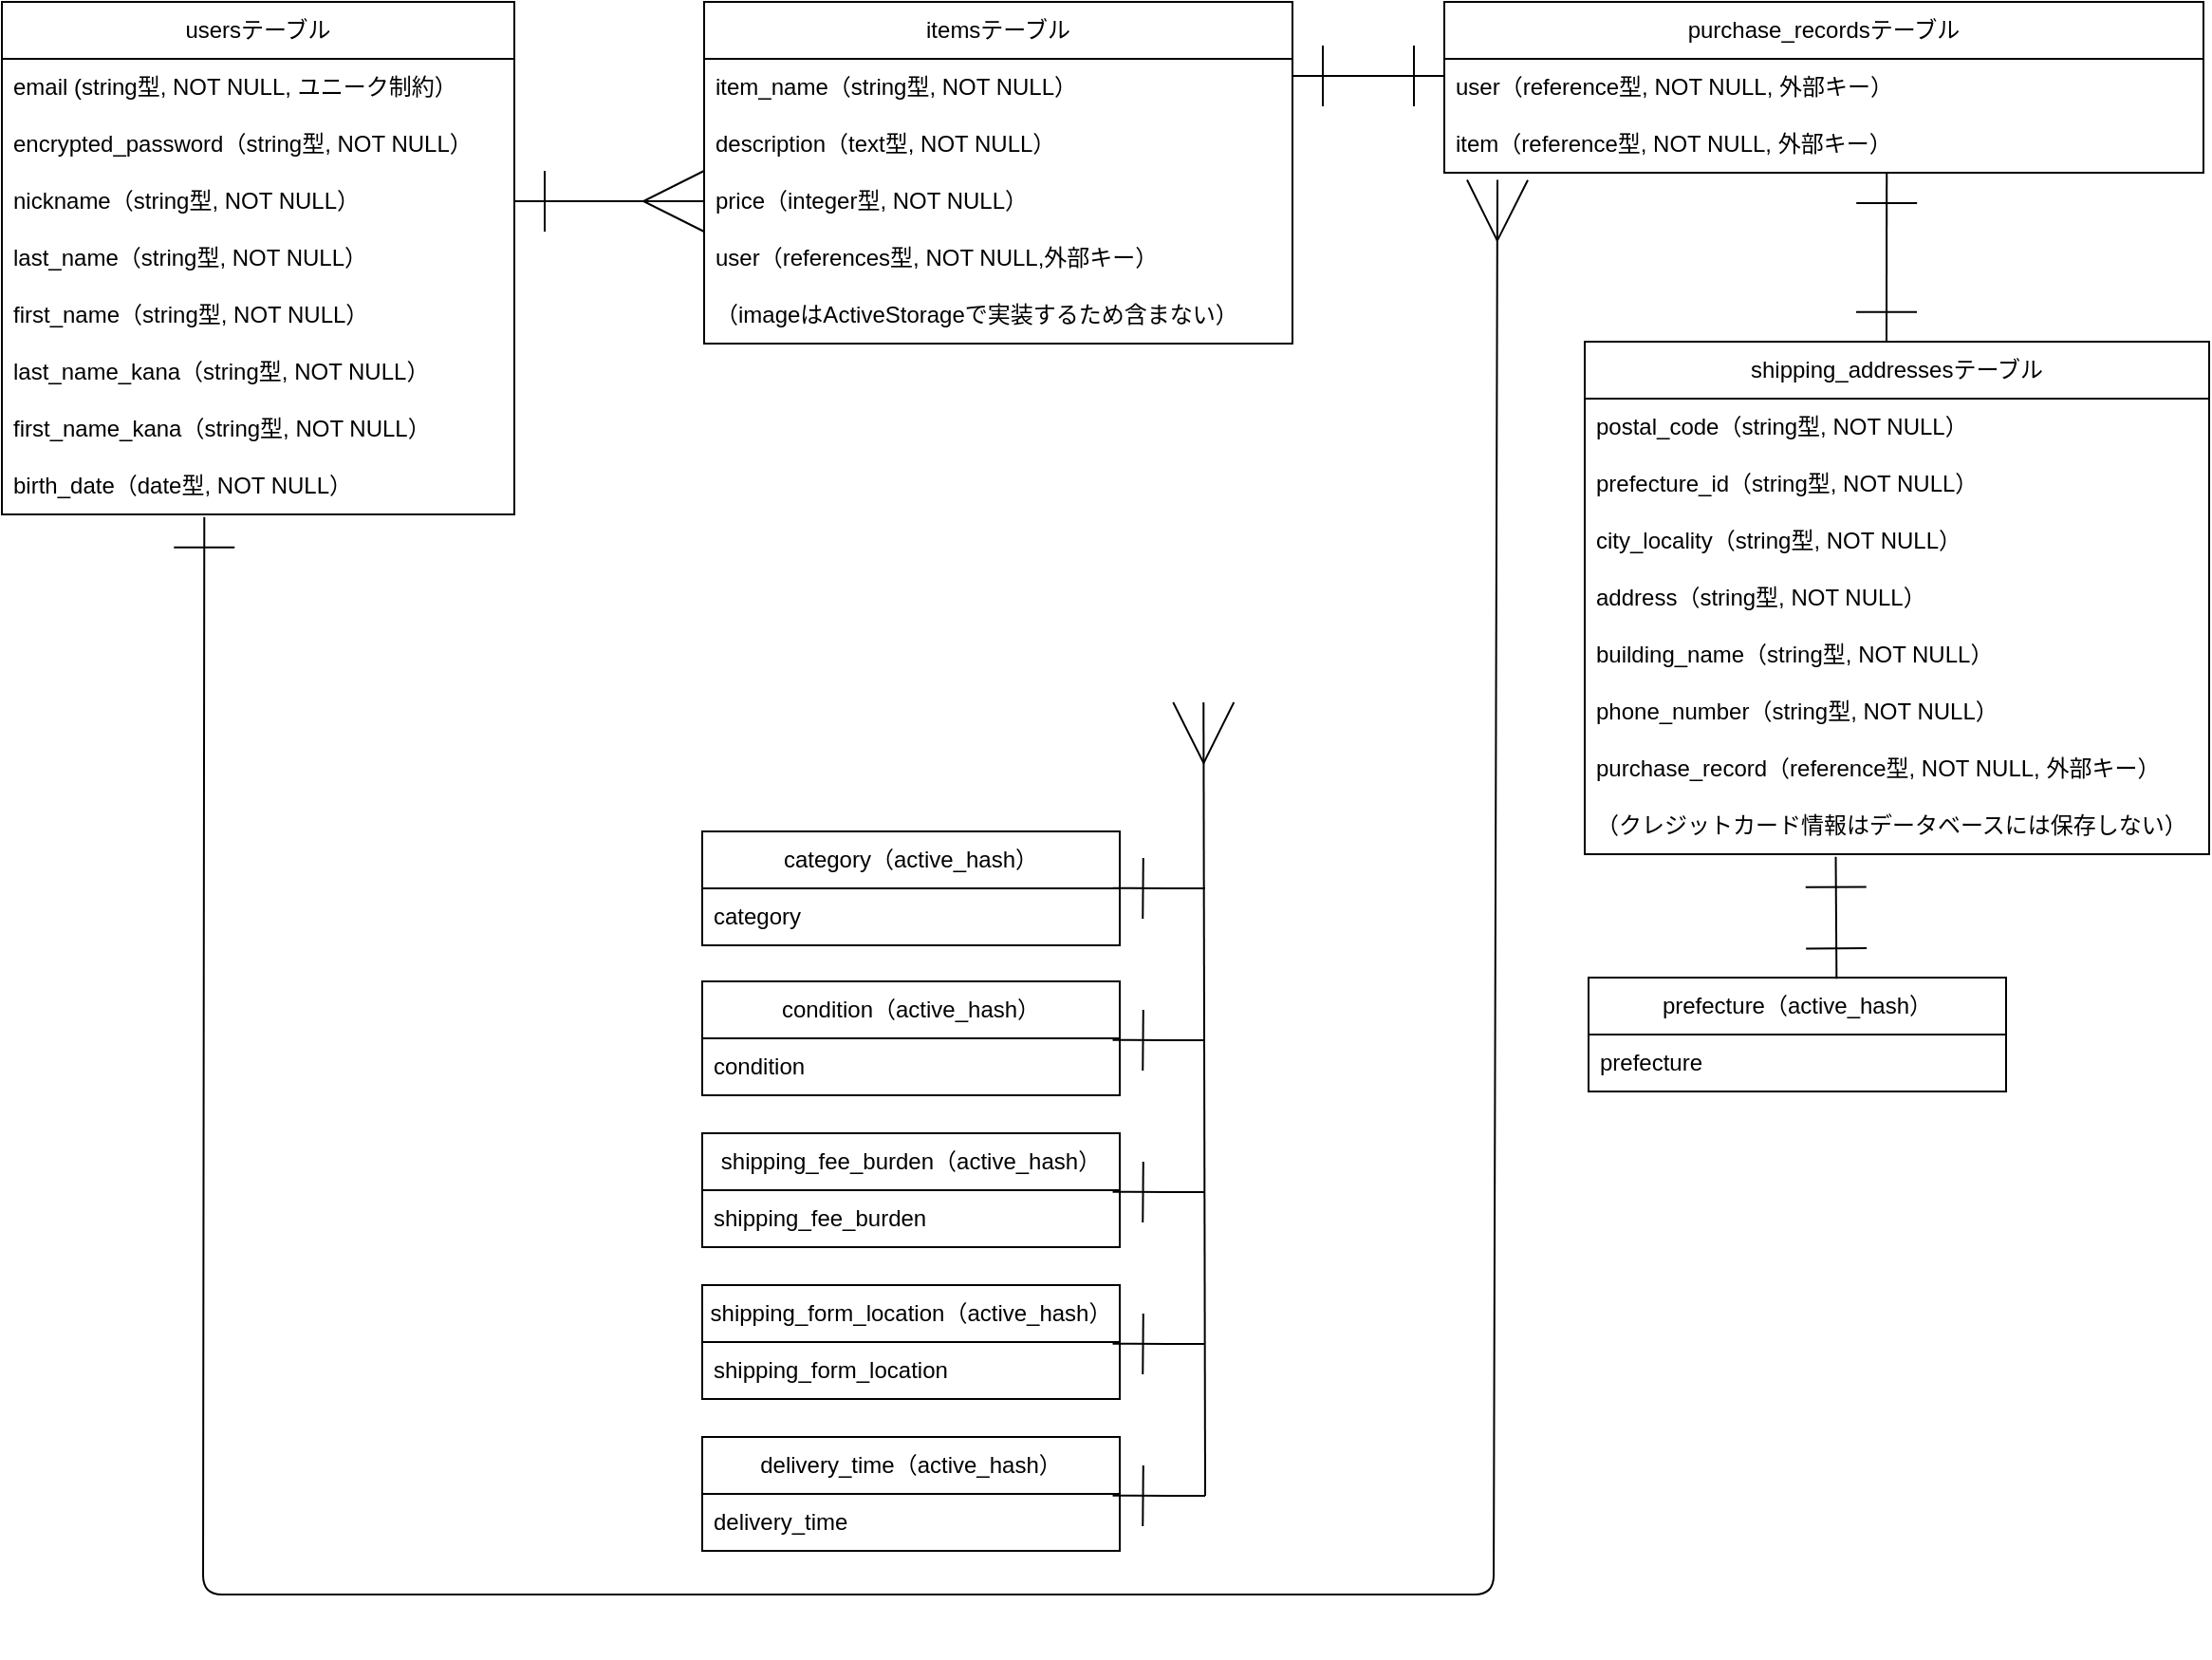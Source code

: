 <mxfile>
    <diagram id="N9aU6qXwZqrzRlCefQvG" name="ページ1">
        <mxGraphModel dx="1206" dy="831" grid="1" gridSize="10" guides="1" tooltips="1" connect="1" arrows="1" fold="1" page="1" pageScale="1" pageWidth="827" pageHeight="1169" math="0" shadow="0">
            <root>
                <mxCell id="0"/>
                <mxCell id="1" parent="0"/>
                <mxCell id="2" value="usersテーブル" style="swimlane;fontStyle=0;childLayout=stackLayout;horizontal=1;startSize=30;horizontalStack=0;resizeParent=1;resizeParentMax=0;resizeLast=0;collapsible=1;marginBottom=0;whiteSpace=wrap;html=1;" parent="1" vertex="1">
                    <mxGeometry x="40" y="41" width="270" height="270" as="geometry"/>
                </mxCell>
                <mxCell id="3" value="email (string型, NOT NULL, ユニーク制約）" style="text;strokeColor=none;fillColor=none;align=left;verticalAlign=middle;spacingLeft=4;spacingRight=4;overflow=hidden;points=[[0,0.5],[1,0.5]];portConstraint=eastwest;rotatable=0;whiteSpace=wrap;html=1;" parent="2" vertex="1">
                    <mxGeometry y="30" width="270" height="30" as="geometry"/>
                </mxCell>
                <mxCell id="4" value="encrypted_password（string型, NOT NULL）" style="text;strokeColor=none;fillColor=none;align=left;verticalAlign=middle;spacingLeft=4;spacingRight=4;overflow=hidden;points=[[0,0.5],[1,0.5]];portConstraint=eastwest;rotatable=0;whiteSpace=wrap;html=1;" parent="2" vertex="1">
                    <mxGeometry y="60" width="270" height="30" as="geometry"/>
                </mxCell>
                <mxCell id="9" value="nickname（string型, NOT NULL）" style="text;strokeColor=none;fillColor=none;align=left;verticalAlign=middle;spacingLeft=4;spacingRight=4;overflow=hidden;points=[[0,0.5],[1,0.5]];portConstraint=eastwest;rotatable=0;whiteSpace=wrap;html=1;" parent="2" vertex="1">
                    <mxGeometry y="90" width="270" height="30" as="geometry"/>
                </mxCell>
                <mxCell id="5" value="last_name（string型, NOT NULL）" style="text;strokeColor=none;fillColor=none;align=left;verticalAlign=middle;spacingLeft=4;spacingRight=4;overflow=hidden;points=[[0,0.5],[1,0.5]];portConstraint=eastwest;rotatable=0;whiteSpace=wrap;html=1;" parent="2" vertex="1">
                    <mxGeometry y="120" width="270" height="30" as="geometry"/>
                </mxCell>
                <mxCell id="28" value="first_name（string型, NOT NULL）" style="text;strokeColor=none;fillColor=none;align=left;verticalAlign=middle;spacingLeft=4;spacingRight=4;overflow=hidden;points=[[0,0.5],[1,0.5]];portConstraint=eastwest;rotatable=0;whiteSpace=wrap;html=1;" parent="2" vertex="1">
                    <mxGeometry y="150" width="270" height="30" as="geometry"/>
                </mxCell>
                <mxCell id="30" value="last_name_kana（string型, NOT NULL）" style="text;strokeColor=none;fillColor=none;align=left;verticalAlign=middle;spacingLeft=4;spacingRight=4;overflow=hidden;points=[[0,0.5],[1,0.5]];portConstraint=eastwest;rotatable=0;whiteSpace=wrap;html=1;" parent="2" vertex="1">
                    <mxGeometry y="180" width="270" height="30" as="geometry"/>
                </mxCell>
                <mxCell id="32" value="first_name_kana（string型, NOT NULL）" style="text;strokeColor=none;fillColor=none;align=left;verticalAlign=middle;spacingLeft=4;spacingRight=4;overflow=hidden;points=[[0,0.5],[1,0.5]];portConstraint=eastwest;rotatable=0;whiteSpace=wrap;html=1;" parent="2" vertex="1">
                    <mxGeometry y="210" width="270" height="30" as="geometry"/>
                </mxCell>
                <mxCell id="29" value="birth_date（date型, NOT NULL）" style="text;strokeColor=none;fillColor=none;align=left;verticalAlign=middle;spacingLeft=4;spacingRight=4;overflow=hidden;points=[[0,0.5],[1,0.5]];portConstraint=eastwest;rotatable=0;whiteSpace=wrap;html=1;" parent="2" vertex="1">
                    <mxGeometry y="240" width="270" height="30" as="geometry"/>
                </mxCell>
                <mxCell id="10" value="itemsテーブル" style="swimlane;fontStyle=0;childLayout=stackLayout;horizontal=1;startSize=30;horizontalStack=0;resizeParent=1;resizeParentMax=0;resizeLast=0;collapsible=1;marginBottom=0;whiteSpace=wrap;html=1;" parent="1" vertex="1">
                    <mxGeometry x="410" y="41" width="310" height="180" as="geometry"/>
                </mxCell>
                <mxCell id="11" value="item_name（string型, NOT NULL）" style="text;strokeColor=none;fillColor=none;align=left;verticalAlign=middle;spacingLeft=4;spacingRight=4;overflow=hidden;points=[[0,0.5],[1,0.5]];portConstraint=eastwest;rotatable=0;whiteSpace=wrap;html=1;" parent="10" vertex="1">
                    <mxGeometry y="30" width="310" height="30" as="geometry"/>
                </mxCell>
                <mxCell id="12" value="description（text型, NOT NULL）" style="text;strokeColor=none;fillColor=none;align=left;verticalAlign=middle;spacingLeft=4;spacingRight=4;overflow=hidden;points=[[0,0.5],[1,0.5]];portConstraint=eastwest;rotatable=0;whiteSpace=wrap;html=1;" parent="10" vertex="1">
                    <mxGeometry y="60" width="310" height="30" as="geometry"/>
                </mxCell>
                <mxCell id="15" value="price（integer型, NOT NULL）" style="text;strokeColor=none;fillColor=none;align=left;verticalAlign=middle;spacingLeft=4;spacingRight=4;overflow=hidden;points=[[0,0.5],[1,0.5]];portConstraint=eastwest;rotatable=0;whiteSpace=wrap;html=1;" parent="10" vertex="1">
                    <mxGeometry y="90" width="310" height="30" as="geometry"/>
                </mxCell>
                <mxCell id="38" value="user（references型, NOT NULL,外部キー）" style="text;strokeColor=none;fillColor=none;align=left;verticalAlign=middle;spacingLeft=4;spacingRight=4;overflow=hidden;points=[[0,0.5],[1,0.5]];portConstraint=eastwest;rotatable=0;whiteSpace=wrap;html=1;" parent="10" vertex="1">
                    <mxGeometry y="120" width="310" height="30" as="geometry"/>
                </mxCell>
                <mxCell id="37" value="（imageはActiveStorageで実装するため含まない）" style="text;strokeColor=none;fillColor=none;align=left;verticalAlign=middle;spacingLeft=4;spacingRight=4;overflow=hidden;points=[[0,0.5],[1,0.5]];portConstraint=eastwest;rotatable=0;whiteSpace=wrap;html=1;" parent="10" vertex="1">
                    <mxGeometry y="150" width="310" height="30" as="geometry"/>
                </mxCell>
                <mxCell id="16" style="edgeStyle=none;html=1;exitX=1;exitY=0.5;exitDx=0;exitDy=0;endArrow=ERmany;endFill=0;endSize=30;startArrow=ERone;startFill=0;startSize=30;" parent="1" source="9" edge="1">
                    <mxGeometry relative="1" as="geometry">
                        <mxPoint x="410" y="146" as="targetPoint"/>
                    </mxGeometry>
                </mxCell>
                <mxCell id="42" value="purchase_recordsテーブル" style="swimlane;fontStyle=0;childLayout=stackLayout;horizontal=1;startSize=30;horizontalStack=0;resizeParent=1;resizeParentMax=0;resizeLast=0;collapsible=1;marginBottom=0;whiteSpace=wrap;html=1;" parent="1" vertex="1">
                    <mxGeometry x="800" y="41" width="400" height="90" as="geometry"/>
                </mxCell>
                <mxCell id="54" value="user（reference型, NOT NULL, 外部キー）" style="text;strokeColor=none;fillColor=none;align=left;verticalAlign=middle;spacingLeft=4;spacingRight=4;overflow=hidden;points=[[0,0.5],[1,0.5]];portConstraint=eastwest;rotatable=0;whiteSpace=wrap;html=1;" parent="42" vertex="1">
                    <mxGeometry y="30" width="400" height="30" as="geometry"/>
                </mxCell>
                <mxCell id="64" value="item（reference型, NOT NULL, 外部キー）" style="text;strokeColor=none;fillColor=none;align=left;verticalAlign=middle;spacingLeft=4;spacingRight=4;overflow=hidden;points=[[0,0.5],[1,0.5]];portConstraint=eastwest;rotatable=0;whiteSpace=wrap;html=1;" vertex="1" parent="42">
                    <mxGeometry y="60" width="400" height="30" as="geometry"/>
                </mxCell>
                <mxCell id="46" style="edgeStyle=none;html=1;endArrow=ERone;endFill=0;endSize=30;startArrow=ERone;startFill=0;startSize=30;entryX=1;entryY=0;entryDx=0;entryDy=0;entryPerimeter=0;" parent="1" edge="1">
                    <mxGeometry relative="1" as="geometry">
                        <mxPoint x="800" y="80" as="sourcePoint"/>
                        <mxPoint x="720" y="80" as="targetPoint"/>
                        <Array as="points">
                            <mxPoint x="800" y="80"/>
                            <mxPoint x="750" y="80"/>
                        </Array>
                    </mxGeometry>
                </mxCell>
                <mxCell id="65" value="&lt;span style=&quot;text-align: left;&quot;&gt;category（active_hash）&lt;/span&gt;" style="swimlane;fontStyle=0;childLayout=stackLayout;horizontal=1;startSize=30;horizontalStack=0;resizeParent=1;resizeParentMax=0;resizeLast=0;collapsible=1;marginBottom=0;whiteSpace=wrap;html=1;" vertex="1" parent="1">
                    <mxGeometry x="409" y="478" width="220" height="60" as="geometry">
                        <mxRectangle x="400" y="401" width="170" height="30" as="alternateBounds"/>
                    </mxGeometry>
                </mxCell>
                <mxCell id="66" value="category" style="text;strokeColor=none;fillColor=none;align=left;verticalAlign=middle;spacingLeft=4;spacingRight=4;overflow=hidden;points=[[0,0.5],[1,0.5]];portConstraint=eastwest;rotatable=0;whiteSpace=wrap;html=1;" vertex="1" parent="65">
                    <mxGeometry y="30" width="220" height="30" as="geometry"/>
                </mxCell>
                <mxCell id="69" value="&lt;span style=&quot;text-align: left;&quot;&gt;condition&lt;/span&gt;&lt;span style=&quot;text-align: left;&quot;&gt;（active_hash）&lt;/span&gt;" style="swimlane;fontStyle=0;childLayout=stackLayout;horizontal=1;startSize=30;horizontalStack=0;resizeParent=1;resizeParentMax=0;resizeLast=0;collapsible=1;marginBottom=0;whiteSpace=wrap;html=1;" vertex="1" parent="1">
                    <mxGeometry x="409" y="557" width="220" height="60" as="geometry"/>
                </mxCell>
                <mxCell id="70" value="condition" style="text;strokeColor=none;fillColor=none;align=left;verticalAlign=middle;spacingLeft=4;spacingRight=4;overflow=hidden;points=[[0,0.5],[1,0.5]];portConstraint=eastwest;rotatable=0;whiteSpace=wrap;html=1;" vertex="1" parent="69">
                    <mxGeometry y="30" width="220" height="30" as="geometry"/>
                </mxCell>
                <mxCell id="71" value="&lt;span style=&quot;text-align: left;&quot;&gt;shipping_fee_burden&lt;/span&gt;&lt;span style=&quot;text-align: left;&quot;&gt;（active_hash）&lt;/span&gt;" style="swimlane;fontStyle=0;childLayout=stackLayout;horizontal=1;startSize=30;horizontalStack=0;resizeParent=1;resizeParentMax=0;resizeLast=0;collapsible=1;marginBottom=0;whiteSpace=wrap;html=1;" vertex="1" parent="1">
                    <mxGeometry x="409" y="637" width="220" height="60" as="geometry"/>
                </mxCell>
                <mxCell id="72" value="shipping_fee_burden" style="text;strokeColor=none;fillColor=none;align=left;verticalAlign=middle;spacingLeft=4;spacingRight=4;overflow=hidden;points=[[0,0.5],[1,0.5]];portConstraint=eastwest;rotatable=0;whiteSpace=wrap;html=1;" vertex="1" parent="71">
                    <mxGeometry y="30" width="220" height="30" as="geometry"/>
                </mxCell>
                <mxCell id="73" value="&lt;span style=&quot;text-align: left;&quot;&gt;shipping_form_location&lt;/span&gt;&lt;span style=&quot;text-align: left;&quot;&gt;（active_hash）&lt;/span&gt;" style="swimlane;fontStyle=0;childLayout=stackLayout;horizontal=1;startSize=30;horizontalStack=0;resizeParent=1;resizeParentMax=0;resizeLast=0;collapsible=1;marginBottom=0;whiteSpace=wrap;html=1;" vertex="1" parent="1">
                    <mxGeometry x="409" y="717" width="220" height="60" as="geometry"/>
                </mxCell>
                <mxCell id="74" value="shipping_form_location" style="text;strokeColor=none;fillColor=none;align=left;verticalAlign=middle;spacingLeft=4;spacingRight=4;overflow=hidden;points=[[0,0.5],[1,0.5]];portConstraint=eastwest;rotatable=0;whiteSpace=wrap;html=1;" vertex="1" parent="73">
                    <mxGeometry y="30" width="220" height="30" as="geometry"/>
                </mxCell>
                <mxCell id="75" value="&lt;span style=&quot;text-align: left;&quot;&gt;delivery_time&lt;/span&gt;&lt;span style=&quot;text-align: left;&quot;&gt;（active_hash）&lt;/span&gt;" style="swimlane;fontStyle=0;childLayout=stackLayout;horizontal=1;startSize=30;horizontalStack=0;resizeParent=1;resizeParentMax=0;resizeLast=0;collapsible=1;marginBottom=0;whiteSpace=wrap;html=1;" vertex="1" parent="1">
                    <mxGeometry x="409" y="797" width="220" height="60" as="geometry"/>
                </mxCell>
                <mxCell id="76" value="delivery_time" style="text;strokeColor=none;fillColor=none;align=left;verticalAlign=middle;spacingLeft=4;spacingRight=4;overflow=hidden;points=[[0,0.5],[1,0.5]];portConstraint=eastwest;rotatable=0;whiteSpace=wrap;html=1;" vertex="1" parent="75">
                    <mxGeometry y="30" width="220" height="30" as="geometry"/>
                </mxCell>
                <mxCell id="80" value="" style="endArrow=ERmany;html=1;startSize=30;endSize=30;entryX=0.894;entryY=1.1;entryDx=0;entryDy=0;entryPerimeter=0;endFill=0;" edge="1" parent="1">
                    <mxGeometry width="50" height="50" relative="1" as="geometry">
                        <mxPoint x="674" y="828" as="sourcePoint"/>
                        <mxPoint x="673.14" y="410.0" as="targetPoint"/>
                    </mxGeometry>
                </mxCell>
                <mxCell id="81" value="" style="endArrow=none;html=1;startSize=30;endSize=30;exitX=0.983;exitY=-0.005;exitDx=0;exitDy=0;exitPerimeter=0;startArrow=ERone;startFill=0;" edge="1" parent="1" source="66">
                    <mxGeometry width="50" height="50" relative="1" as="geometry">
                        <mxPoint x="514" y="618" as="sourcePoint"/>
                        <mxPoint x="674" y="508" as="targetPoint"/>
                        <Array as="points">
                            <mxPoint x="644" y="508"/>
                        </Array>
                    </mxGeometry>
                </mxCell>
                <mxCell id="83" value="" style="endArrow=none;html=1;startSize=30;endSize=30;exitX=0.983;exitY=-0.005;exitDx=0;exitDy=0;exitPerimeter=0;startArrow=ERone;startFill=0;" edge="1" parent="1">
                    <mxGeometry width="50" height="50" relative="1" as="geometry">
                        <mxPoint x="625.26" y="587.85" as="sourcePoint"/>
                        <mxPoint x="674" y="588" as="targetPoint"/>
                        <Array as="points">
                            <mxPoint x="644" y="588"/>
                        </Array>
                    </mxGeometry>
                </mxCell>
                <mxCell id="84" value="" style="endArrow=none;html=1;startSize=30;endSize=30;exitX=0.983;exitY=-0.005;exitDx=0;exitDy=0;exitPerimeter=0;startArrow=ERone;startFill=0;" edge="1" parent="1">
                    <mxGeometry width="50" height="50" relative="1" as="geometry">
                        <mxPoint x="625.26" y="667.85" as="sourcePoint"/>
                        <mxPoint x="674" y="668" as="targetPoint"/>
                        <Array as="points">
                            <mxPoint x="644" y="668"/>
                        </Array>
                    </mxGeometry>
                </mxCell>
                <mxCell id="86" value="" style="endArrow=none;html=1;startSize=30;endSize=30;exitX=0.983;exitY=-0.005;exitDx=0;exitDy=0;exitPerimeter=0;startArrow=ERone;startFill=0;" edge="1" parent="1">
                    <mxGeometry width="50" height="50" relative="1" as="geometry">
                        <mxPoint x="625.26" y="747.85" as="sourcePoint"/>
                        <mxPoint x="674" y="748" as="targetPoint"/>
                        <Array as="points">
                            <mxPoint x="644" y="748"/>
                        </Array>
                    </mxGeometry>
                </mxCell>
                <mxCell id="87" value="" style="endArrow=none;html=1;startSize=30;endSize=30;exitX=0.983;exitY=-0.005;exitDx=0;exitDy=0;exitPerimeter=0;startArrow=ERone;startFill=0;" edge="1" parent="1">
                    <mxGeometry width="50" height="50" relative="1" as="geometry">
                        <mxPoint x="625.26" y="827.85" as="sourcePoint"/>
                        <mxPoint x="674" y="828" as="targetPoint"/>
                        <Array as="points">
                            <mxPoint x="644" y="828"/>
                        </Array>
                    </mxGeometry>
                </mxCell>
                <mxCell id="88" value="shipping_addressesテーブル" style="swimlane;fontStyle=0;childLayout=stackLayout;horizontal=1;startSize=30;horizontalStack=0;resizeParent=1;resizeParentMax=0;resizeLast=0;collapsible=1;marginBottom=0;whiteSpace=wrap;html=1;" vertex="1" parent="1">
                    <mxGeometry x="874" y="220" width="329" height="270" as="geometry"/>
                </mxCell>
                <mxCell id="89" value="postal_code（string型, NOT NULL）" style="text;strokeColor=none;fillColor=none;align=left;verticalAlign=middle;spacingLeft=4;spacingRight=4;overflow=hidden;points=[[0,0.5],[1,0.5]];portConstraint=eastwest;rotatable=0;whiteSpace=wrap;html=1;" vertex="1" parent="88">
                    <mxGeometry y="30" width="329" height="30" as="geometry"/>
                </mxCell>
                <mxCell id="90" value="prefecture_id（string型, NOT NULL）" style="text;strokeColor=none;fillColor=none;align=left;verticalAlign=middle;spacingLeft=4;spacingRight=4;overflow=hidden;points=[[0,0.5],[1,0.5]];portConstraint=eastwest;rotatable=0;whiteSpace=wrap;html=1;" vertex="1" parent="88">
                    <mxGeometry y="60" width="329" height="30" as="geometry"/>
                </mxCell>
                <mxCell id="91" value="city_locality（string型, NOT NULL）" style="text;strokeColor=none;fillColor=none;align=left;verticalAlign=middle;spacingLeft=4;spacingRight=4;overflow=hidden;points=[[0,0.5],[1,0.5]];portConstraint=eastwest;rotatable=0;whiteSpace=wrap;html=1;" vertex="1" parent="88">
                    <mxGeometry y="90" width="329" height="30" as="geometry"/>
                </mxCell>
                <mxCell id="92" value="address（string型, NOT NULL）" style="text;strokeColor=none;fillColor=none;align=left;verticalAlign=middle;spacingLeft=4;spacingRight=4;overflow=hidden;points=[[0,0.5],[1,0.5]];portConstraint=eastwest;rotatable=0;whiteSpace=wrap;html=1;" vertex="1" parent="88">
                    <mxGeometry y="120" width="329" height="30" as="geometry"/>
                </mxCell>
                <mxCell id="93" value="building_name（string型, NOT NULL）" style="text;strokeColor=none;fillColor=none;align=left;verticalAlign=middle;spacingLeft=4;spacingRight=4;overflow=hidden;points=[[0,0.5],[1,0.5]];portConstraint=eastwest;rotatable=0;whiteSpace=wrap;html=1;" vertex="1" parent="88">
                    <mxGeometry y="150" width="329" height="30" as="geometry"/>
                </mxCell>
                <mxCell id="94" value="phone_number（string型, NOT NULL）" style="text;strokeColor=none;fillColor=none;align=left;verticalAlign=middle;spacingLeft=4;spacingRight=4;overflow=hidden;points=[[0,0.5],[1,0.5]];portConstraint=eastwest;rotatable=0;whiteSpace=wrap;html=1;" vertex="1" parent="88">
                    <mxGeometry y="180" width="329" height="30" as="geometry"/>
                </mxCell>
                <mxCell id="95" value="purchase_record（reference型, NOT NULL, 外部キー）" style="text;strokeColor=none;fillColor=none;align=left;verticalAlign=middle;spacingLeft=4;spacingRight=4;overflow=hidden;points=[[0,0.5],[1,0.5]];portConstraint=eastwest;rotatable=0;whiteSpace=wrap;html=1;" vertex="1" parent="88">
                    <mxGeometry y="210" width="329" height="30" as="geometry"/>
                </mxCell>
                <mxCell id="96" value="（クレジットカード情報はデータベースには保存しない）" style="text;strokeColor=none;fillColor=none;align=left;verticalAlign=middle;spacingLeft=4;spacingRight=4;overflow=hidden;points=[[0,0.5],[1,0.5]];portConstraint=eastwest;rotatable=0;whiteSpace=wrap;html=1;" vertex="1" parent="88">
                    <mxGeometry y="240" width="329" height="30" as="geometry"/>
                </mxCell>
                <mxCell id="97" value="&lt;span style=&quot;text-align: left;&quot;&gt;prefecture&lt;/span&gt;&lt;span style=&quot;text-align: left;&quot;&gt;（active_hash）&lt;/span&gt;" style="swimlane;fontStyle=0;childLayout=stackLayout;horizontal=1;startSize=30;horizontalStack=0;resizeParent=1;resizeParentMax=0;resizeLast=0;collapsible=1;marginBottom=0;whiteSpace=wrap;html=1;" vertex="1" parent="1">
                    <mxGeometry x="876" y="555" width="220" height="60" as="geometry">
                        <mxRectangle x="400" y="401" width="170" height="30" as="alternateBounds"/>
                    </mxGeometry>
                </mxCell>
                <mxCell id="98" value="prefecture" style="text;strokeColor=none;fillColor=none;align=left;verticalAlign=middle;spacingLeft=4;spacingRight=4;overflow=hidden;points=[[0,0.5],[1,0.5]];portConstraint=eastwest;rotatable=0;whiteSpace=wrap;html=1;" vertex="1" parent="97">
                    <mxGeometry y="30" width="220" height="30" as="geometry"/>
                </mxCell>
                <mxCell id="99" value="" style="endArrow=ERone;html=1;entryX=0.402;entryY=1.044;entryDx=0;entryDy=0;entryPerimeter=0;exitX=0.594;exitY=0.011;exitDx=0;exitDy=0;exitPerimeter=0;startArrow=ERone;startFill=0;endSize=30;startSize=30;endFill=0;" edge="1" parent="1" source="97" target="96">
                    <mxGeometry width="50" height="50" relative="1" as="geometry">
                        <mxPoint x="1534" y="849" as="sourcePoint"/>
                        <mxPoint x="1584" y="799" as="targetPoint"/>
                    </mxGeometry>
                </mxCell>
                <mxCell id="100" value="" style="endArrow=ERone;html=1;entryX=0.402;entryY=1.044;entryDx=0;entryDy=0;entryPerimeter=0;exitX=0.594;exitY=0.011;exitDx=0;exitDy=0;exitPerimeter=0;startArrow=ERone;startFill=0;endSize=30;startSize=30;endFill=0;" edge="1" parent="1">
                    <mxGeometry width="50" height="50" relative="1" as="geometry">
                        <mxPoint x="1033.0" y="220.34" as="sourcePoint"/>
                        <mxPoint x="1033.12" y="131.0" as="targetPoint"/>
                    </mxGeometry>
                </mxCell>
                <mxCell id="101" style="edgeStyle=none;html=1;endArrow=ERmany;endFill=0;endSize=30;startArrow=ERone;startFill=0;startSize=30;exitX=0.595;exitY=1.047;exitDx=0;exitDy=0;exitPerimeter=0;entryX=0.13;entryY=1.127;entryDx=0;entryDy=0;entryPerimeter=0;" edge="1" parent="1">
                    <mxGeometry relative="1" as="geometry">
                        <mxPoint x="146.65" y="312.41" as="sourcePoint"/>
                        <mxPoint x="828" y="134.81" as="targetPoint"/>
                        <Array as="points">
                            <mxPoint x="146" y="880"/>
                            <mxPoint x="826" y="880"/>
                        </Array>
                    </mxGeometry>
                </mxCell>
            </root>
        </mxGraphModel>
    </diagram>
</mxfile>